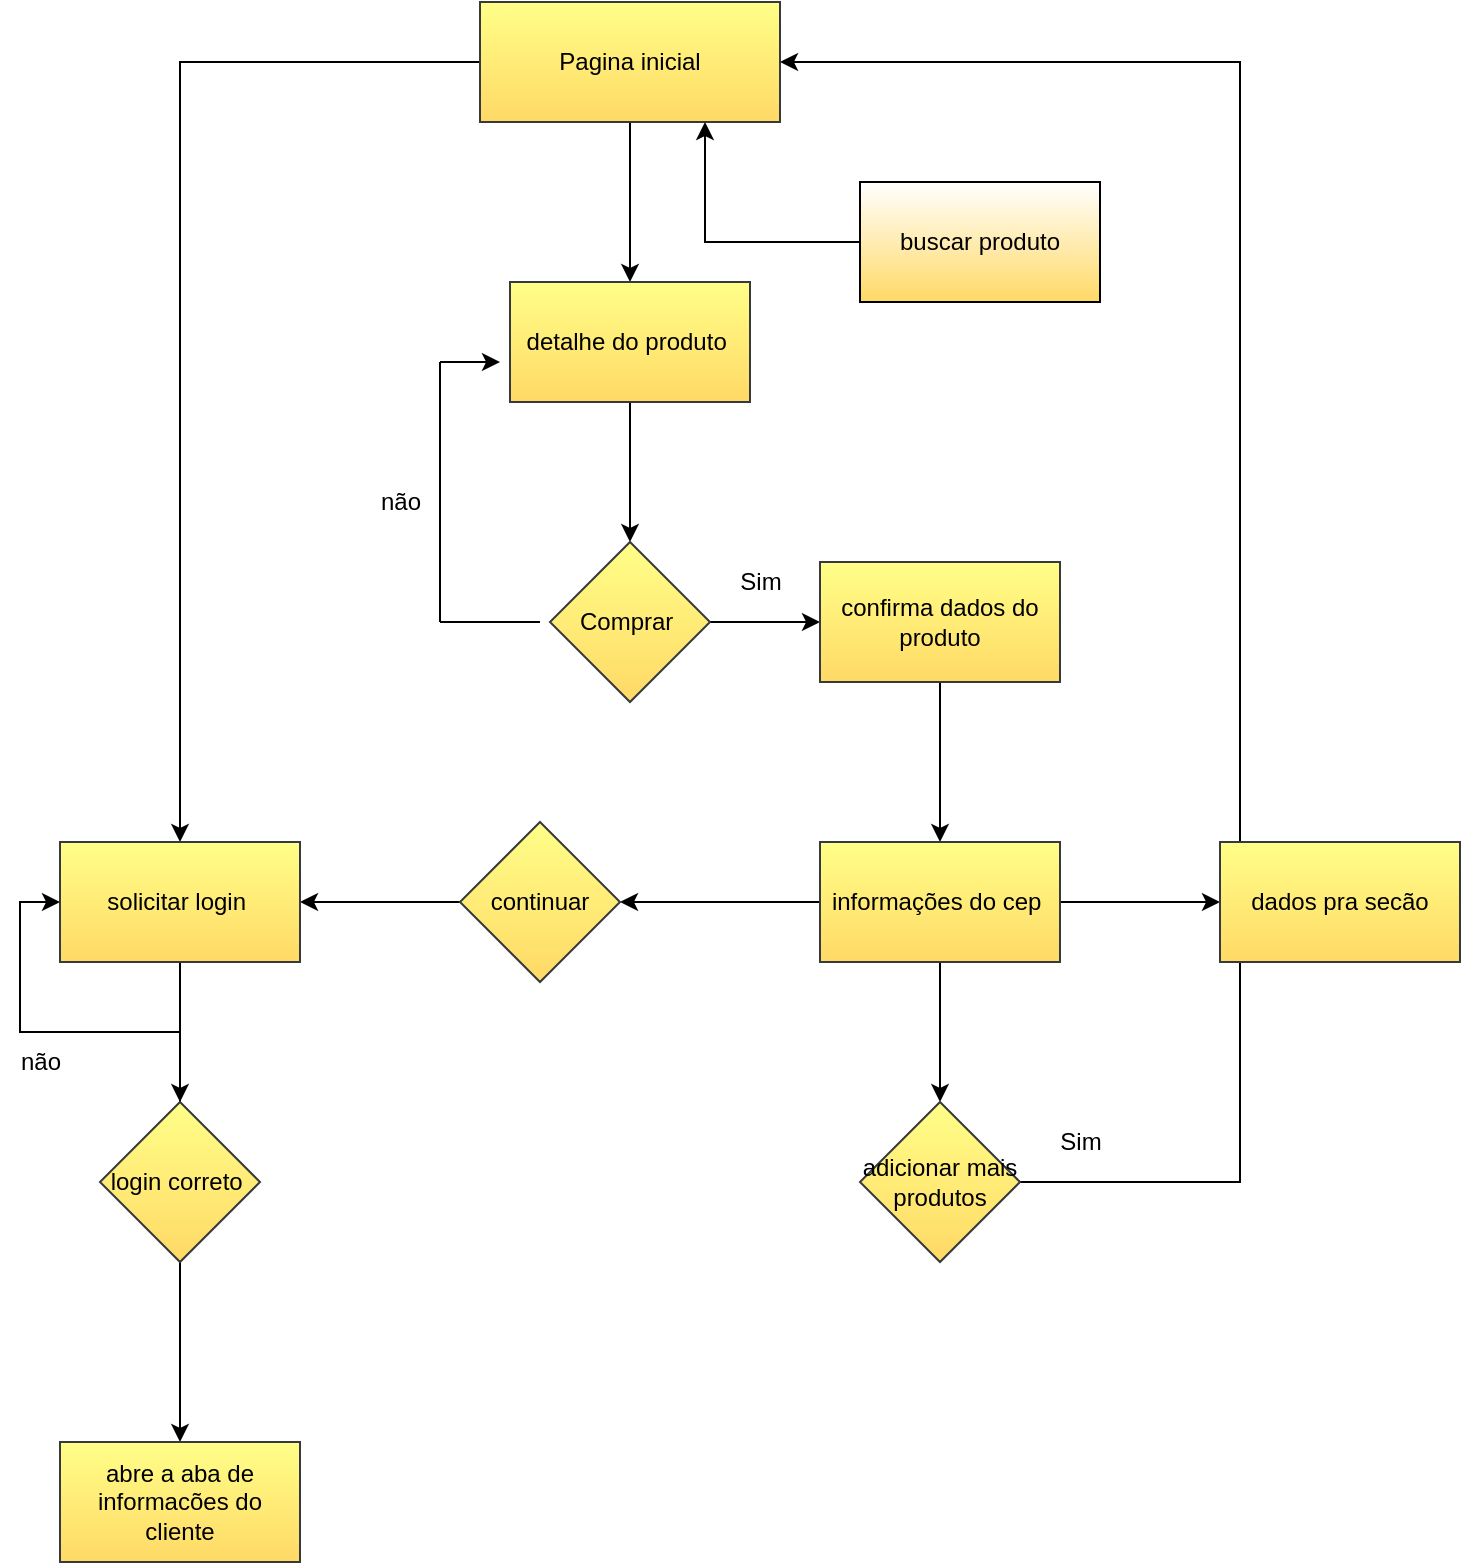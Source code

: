 <mxfile version="20.2.7" type="device" pages="2"><diagram id="Pta52SA2aRmiTWGx6sb1" name="Página-1"><mxGraphModel dx="1422" dy="794" grid="1" gridSize="10" guides="1" tooltips="1" connect="1" arrows="1" fold="1" page="1" pageScale="1" pageWidth="827" pageHeight="1169" math="0" shadow="0"><root><mxCell id="0"/><mxCell id="1" parent="0"/><mxCell id="ZWSDsYETIsNqggrerEUi-5" value="" style="edgeStyle=orthogonalEdgeStyle;rounded=0;orthogonalLoop=1;jettySize=auto;html=1;" edge="1" parent="1" source="ZWSDsYETIsNqggrerEUi-1" target="ZWSDsYETIsNqggrerEUi-4"><mxGeometry relative="1" as="geometry"/></mxCell><mxCell id="ZWSDsYETIsNqggrerEUi-33" style="edgeStyle=orthogonalEdgeStyle;rounded=0;orthogonalLoop=1;jettySize=auto;html=1;entryX=0.5;entryY=0;entryDx=0;entryDy=0;" edge="1" parent="1" source="ZWSDsYETIsNqggrerEUi-1" target="ZWSDsYETIsNqggrerEUi-25"><mxGeometry relative="1" as="geometry"/></mxCell><mxCell id="ZWSDsYETIsNqggrerEUi-1" value="Pagina inicial" style="rounded=0;whiteSpace=wrap;html=1;fillColor=#ffff88;strokeColor=#36393d;gradientColor=#FFD966;" vertex="1" parent="1"><mxGeometry x="330" y="200" width="150" height="60" as="geometry"/></mxCell><mxCell id="ZWSDsYETIsNqggrerEUi-7" value="" style="edgeStyle=orthogonalEdgeStyle;rounded=0;orthogonalLoop=1;jettySize=auto;html=1;" edge="1" parent="1" source="ZWSDsYETIsNqggrerEUi-4" target="ZWSDsYETIsNqggrerEUi-6"><mxGeometry relative="1" as="geometry"/></mxCell><mxCell id="ZWSDsYETIsNqggrerEUi-4" value="detalhe do produto&amp;nbsp;" style="whiteSpace=wrap;html=1;fillColor=#ffff88;strokeColor=#36393d;rounded=0;gradientColor=#FFD966;" vertex="1" parent="1"><mxGeometry x="345" y="340" width="120" height="60" as="geometry"/></mxCell><mxCell id="ZWSDsYETIsNqggrerEUi-9" value="" style="edgeStyle=orthogonalEdgeStyle;rounded=0;orthogonalLoop=1;jettySize=auto;html=1;" edge="1" parent="1" source="ZWSDsYETIsNqggrerEUi-6" target="ZWSDsYETIsNqggrerEUi-8"><mxGeometry relative="1" as="geometry"/></mxCell><mxCell id="ZWSDsYETIsNqggrerEUi-6" value="Comprar&amp;nbsp;" style="rhombus;whiteSpace=wrap;html=1;fillColor=#ffff88;strokeColor=#36393d;rounded=0;gradientColor=#FFD966;" vertex="1" parent="1"><mxGeometry x="365" y="470" width="80" height="80" as="geometry"/></mxCell><mxCell id="ZWSDsYETIsNqggrerEUi-22" value="" style="edgeStyle=orthogonalEdgeStyle;rounded=0;orthogonalLoop=1;jettySize=auto;html=1;" edge="1" parent="1" source="ZWSDsYETIsNqggrerEUi-8" target="ZWSDsYETIsNqggrerEUi-21"><mxGeometry relative="1" as="geometry"/></mxCell><mxCell id="ZWSDsYETIsNqggrerEUi-8" value="confirma dados do produto" style="whiteSpace=wrap;html=1;fillColor=#ffff88;strokeColor=#36393d;rounded=0;gradientColor=#FFD966;" vertex="1" parent="1"><mxGeometry x="500" y="480" width="120" height="60" as="geometry"/></mxCell><mxCell id="ZWSDsYETIsNqggrerEUi-15" value="Sim" style="text;html=1;align=center;verticalAlign=middle;resizable=0;points=[];autosize=1;strokeColor=none;fillColor=none;" vertex="1" parent="1"><mxGeometry x="450" y="475" width="40" height="30" as="geometry"/></mxCell><mxCell id="ZWSDsYETIsNqggrerEUi-17" value="" style="endArrow=classic;html=1;rounded=0;" edge="1" parent="1"><mxGeometry width="50" height="50" relative="1" as="geometry"><mxPoint x="310" y="380" as="sourcePoint"/><mxPoint x="340" y="380" as="targetPoint"/></mxGeometry></mxCell><mxCell id="ZWSDsYETIsNqggrerEUi-18" value="" style="endArrow=none;html=1;rounded=0;" edge="1" parent="1"><mxGeometry width="50" height="50" relative="1" as="geometry"><mxPoint x="310" y="510" as="sourcePoint"/><mxPoint x="310" y="380" as="targetPoint"/></mxGeometry></mxCell><mxCell id="ZWSDsYETIsNqggrerEUi-19" value="" style="endArrow=none;html=1;rounded=0;" edge="1" parent="1"><mxGeometry width="50" height="50" relative="1" as="geometry"><mxPoint x="310" y="510" as="sourcePoint"/><mxPoint x="360" y="510" as="targetPoint"/></mxGeometry></mxCell><mxCell id="ZWSDsYETIsNqggrerEUi-20" value="não" style="text;html=1;align=center;verticalAlign=middle;resizable=0;points=[];autosize=1;strokeColor=none;fillColor=none;" vertex="1" parent="1"><mxGeometry x="270" y="435" width="40" height="30" as="geometry"/></mxCell><mxCell id="ZWSDsYETIsNqggrerEUi-28" value="" style="edgeStyle=orthogonalEdgeStyle;rounded=0;orthogonalLoop=1;jettySize=auto;html=1;" edge="1" parent="1" source="ZWSDsYETIsNqggrerEUi-21" target="ZWSDsYETIsNqggrerEUi-27"><mxGeometry relative="1" as="geometry"/></mxCell><mxCell id="ZWSDsYETIsNqggrerEUi-30" value="" style="edgeStyle=orthogonalEdgeStyle;rounded=0;orthogonalLoop=1;jettySize=auto;html=1;" edge="1" parent="1" source="ZWSDsYETIsNqggrerEUi-21" target="ZWSDsYETIsNqggrerEUi-29"><mxGeometry relative="1" as="geometry"/></mxCell><mxCell id="ZWSDsYETIsNqggrerEUi-47" value="" style="edgeStyle=orthogonalEdgeStyle;rounded=0;orthogonalLoop=1;jettySize=auto;html=1;" edge="1" parent="1" source="ZWSDsYETIsNqggrerEUi-21" target="ZWSDsYETIsNqggrerEUi-46"><mxGeometry relative="1" as="geometry"/></mxCell><mxCell id="ZWSDsYETIsNqggrerEUi-21" value="informações do cep&amp;nbsp;" style="whiteSpace=wrap;html=1;fillColor=#ffff88;strokeColor=#36393d;rounded=0;gradientColor=#FFD966;" vertex="1" parent="1"><mxGeometry x="500" y="620" width="120" height="60" as="geometry"/></mxCell><mxCell id="ZWSDsYETIsNqggrerEUi-26" value="" style="edgeStyle=orthogonalEdgeStyle;rounded=0;orthogonalLoop=1;jettySize=auto;html=1;exitX=0;exitY=0.5;exitDx=0;exitDy=0;" edge="1" parent="1" source="ZWSDsYETIsNqggrerEUi-27"><mxGeometry relative="1" as="geometry"><mxPoint x="300" y="650" as="sourcePoint"/><mxPoint x="240" y="650" as="targetPoint"/></mxGeometry></mxCell><mxCell id="ZWSDsYETIsNqggrerEUi-41" value="" style="edgeStyle=orthogonalEdgeStyle;rounded=0;orthogonalLoop=1;jettySize=auto;html=1;" edge="1" parent="1" source="ZWSDsYETIsNqggrerEUi-25" target="ZWSDsYETIsNqggrerEUi-40"><mxGeometry relative="1" as="geometry"/></mxCell><mxCell id="ZWSDsYETIsNqggrerEUi-25" value="solicitar login&amp;nbsp;" style="whiteSpace=wrap;html=1;fillColor=#ffff88;strokeColor=#36393d;rounded=0;gradientColor=#FFD966;" vertex="1" parent="1"><mxGeometry x="120" y="620" width="120" height="60" as="geometry"/></mxCell><mxCell id="ZWSDsYETIsNqggrerEUi-27" value="continuar" style="rhombus;whiteSpace=wrap;html=1;fillColor=#ffff88;strokeColor=#36393d;rounded=0;gradientColor=#FFD966;" vertex="1" parent="1"><mxGeometry x="320" y="610" width="80" height="80" as="geometry"/></mxCell><mxCell id="ZWSDsYETIsNqggrerEUi-31" style="edgeStyle=orthogonalEdgeStyle;rounded=0;orthogonalLoop=1;jettySize=auto;html=1;entryX=1;entryY=0.5;entryDx=0;entryDy=0;" edge="1" parent="1" source="ZWSDsYETIsNqggrerEUi-29" target="ZWSDsYETIsNqggrerEUi-1"><mxGeometry relative="1" as="geometry"><Array as="points"><mxPoint x="710" y="790"/><mxPoint x="710" y="230"/></Array></mxGeometry></mxCell><mxCell id="ZWSDsYETIsNqggrerEUi-29" value="adicionar mais produtos" style="rhombus;whiteSpace=wrap;html=1;fillColor=#ffff88;strokeColor=#36393d;rounded=0;gradientColor=#FFD966;" vertex="1" parent="1"><mxGeometry x="520" y="750" width="80" height="80" as="geometry"/></mxCell><mxCell id="ZWSDsYETIsNqggrerEUi-32" value="Sim" style="text;html=1;align=center;verticalAlign=middle;resizable=0;points=[];autosize=1;strokeColor=none;fillColor=none;" vertex="1" parent="1"><mxGeometry x="610" y="755" width="40" height="30" as="geometry"/></mxCell><mxCell id="ZWSDsYETIsNqggrerEUi-42" style="edgeStyle=orthogonalEdgeStyle;rounded=0;orthogonalLoop=1;jettySize=auto;html=1;entryX=0;entryY=0.5;entryDx=0;entryDy=0;" edge="1" parent="1" source="ZWSDsYETIsNqggrerEUi-40" target="ZWSDsYETIsNqggrerEUi-25"><mxGeometry relative="1" as="geometry"/></mxCell><mxCell id="ZWSDsYETIsNqggrerEUi-49" value="" style="edgeStyle=orthogonalEdgeStyle;rounded=0;orthogonalLoop=1;jettySize=auto;html=1;" edge="1" parent="1" source="ZWSDsYETIsNqggrerEUi-40" target="ZWSDsYETIsNqggrerEUi-48"><mxGeometry relative="1" as="geometry"/></mxCell><mxCell id="ZWSDsYETIsNqggrerEUi-40" value="login correto&amp;nbsp;" style="rhombus;whiteSpace=wrap;html=1;fillColor=#ffff88;strokeColor=#36393d;rounded=0;gradientColor=#FFD966;" vertex="1" parent="1"><mxGeometry x="140" y="750" width="80" height="80" as="geometry"/></mxCell><mxCell id="ZWSDsYETIsNqggrerEUi-43" value="não" style="text;html=1;align=center;verticalAlign=middle;resizable=0;points=[];autosize=1;strokeColor=none;fillColor=none;" vertex="1" parent="1"><mxGeometry x="90" y="715" width="40" height="30" as="geometry"/></mxCell><mxCell id="ZWSDsYETIsNqggrerEUi-45" style="edgeStyle=orthogonalEdgeStyle;rounded=0;orthogonalLoop=1;jettySize=auto;html=1;entryX=0.75;entryY=1;entryDx=0;entryDy=0;" edge="1" parent="1" source="ZWSDsYETIsNqggrerEUi-44" target="ZWSDsYETIsNqggrerEUi-1"><mxGeometry relative="1" as="geometry"/></mxCell><mxCell id="ZWSDsYETIsNqggrerEUi-44" value="buscar produto" style="rounded=0;whiteSpace=wrap;html=1;gradientColor=#FFD966;" vertex="1" parent="1"><mxGeometry x="520" y="290" width="120" height="60" as="geometry"/></mxCell><mxCell id="ZWSDsYETIsNqggrerEUi-46" value="dados pra secão" style="whiteSpace=wrap;html=1;fillColor=#ffff88;strokeColor=#36393d;rounded=0;gradientColor=#FFD966;" vertex="1" parent="1"><mxGeometry x="700" y="620" width="120" height="60" as="geometry"/></mxCell><mxCell id="ZWSDsYETIsNqggrerEUi-48" value="abre a aba de informacões do cliente" style="whiteSpace=wrap;html=1;fillColor=#ffff88;strokeColor=#36393d;rounded=0;gradientColor=#FFD966;" vertex="1" parent="1"><mxGeometry x="120" y="920" width="120" height="60" as="geometry"/></mxCell></root></mxGraphModel></diagram><diagram id="XEnl3HgBFUJ8JhiTOswT" name="Página-2"><mxGraphModel dx="1422" dy="1963" grid="1" gridSize="10" guides="1" tooltips="1" connect="1" arrows="1" fold="1" page="1" pageScale="1" pageWidth="827" pageHeight="1169" math="0" shadow="0"><root><mxCell id="0"/><mxCell id="1" parent="0"/><mxCell id="FZ1X6yRHk36YBxqvl1-t-1" value="HOME" style="rounded=0;whiteSpace=wrap;html=1;fillColor=#fad9d5;strokeColor=#ae4132;" vertex="1" parent="1"><mxGeometry x="640" y="-80" width="120" height="60" as="geometry"/></mxCell><mxCell id="SFxb1Ob-0lfh-j8r9Wwu-2" value="" style="edgeStyle=orthogonalEdgeStyle;rounded=0;orthogonalLoop=1;jettySize=auto;html=1;" edge="1" parent="1" source="FZ1X6yRHk36YBxqvl1-t-2" target="SFxb1Ob-0lfh-j8r9Wwu-1"><mxGeometry relative="1" as="geometry"/></mxCell><mxCell id="FZ1X6yRHk36YBxqvl1-t-2" value="INCRIÇÕES" style="whiteSpace=wrap;html=1;fillColor=#fad9d5;strokeColor=#ae4132;rounded=0;" vertex="1" parent="1"><mxGeometry x="370" y="180" width="120" height="60" as="geometry"/></mxCell><mxCell id="SFxb1Ob-0lfh-j8r9Wwu-4" value="" style="edgeStyle=orthogonalEdgeStyle;rounded=0;orthogonalLoop=1;jettySize=auto;html=1;" edge="1" parent="1" source="FZ1X6yRHk36YBxqvl1-t-6" target="SFxb1Ob-0lfh-j8r9Wwu-3"><mxGeometry relative="1" as="geometry"/></mxCell><mxCell id="FZ1X6yRHk36YBxqvl1-t-6" value="ENDEREÇO" style="rounded=0;whiteSpace=wrap;html=1;fillColor=#fad9d5;strokeColor=#ae4132;" vertex="1" parent="1"><mxGeometry x="190" y="180" width="120" height="60" as="geometry"/></mxCell><mxCell id="FZ1X6yRHk36YBxqvl1-t-7" value="MODALIDADES" style="rounded=0;whiteSpace=wrap;html=1;fillColor=#fad9d5;strokeColor=#ae4132;" vertex="1" parent="1"><mxGeometry x="20" y="180" width="120" height="60" as="geometry"/></mxCell><mxCell id="dDdPE1MrG2ABFYMOYAGb-21" value="" style="edgeStyle=orthogonalEdgeStyle;rounded=0;orthogonalLoop=1;jettySize=auto;html=1;" edge="1" parent="1" source="FZ1X6yRHk36YBxqvl1-t-8" target="dDdPE1MrG2ABFYMOYAGb-20"><mxGeometry relative="1" as="geometry"/></mxCell><mxCell id="FZ1X6yRHk36YBxqvl1-t-8" value="FUNCIONÁRIOS" style="rounded=0;whiteSpace=wrap;html=1;fillColor=#fad9d5;strokeColor=#ae4132;" vertex="1" parent="1"><mxGeometry x="720" y="180" width="120" height="60" as="geometry"/></mxCell><mxCell id="SFxb1Ob-0lfh-j8r9Wwu-10" value="" style="edgeStyle=orthogonalEdgeStyle;rounded=0;orthogonalLoop=1;jettySize=auto;html=1;" edge="1" parent="1" source="FZ1X6yRHk36YBxqvl1-t-9" target="SFxb1Ob-0lfh-j8r9Wwu-9"><mxGeometry relative="1" as="geometry"/></mxCell><mxCell id="FZ1X6yRHk36YBxqvl1-t-9" value="INFORMAÇÕES" style="rounded=0;whiteSpace=wrap;html=1;fillColor=#fad9d5;strokeColor=#ae4132;" vertex="1" parent="1"><mxGeometry x="910" y="180" width="120" height="60" as="geometry"/></mxCell><mxCell id="dDdPE1MrG2ABFYMOYAGb-33" value="" style="edgeStyle=orthogonalEdgeStyle;rounded=0;orthogonalLoop=1;jettySize=auto;html=1;" edge="1" parent="1" source="FZ1X6yRHk36YBxqvl1-t-10" target="dDdPE1MrG2ABFYMOYAGb-32"><mxGeometry relative="1" as="geometry"/></mxCell><mxCell id="FZ1X6yRHk36YBxqvl1-t-10" value="DICAS DE ESTUDO" style="rounded=0;whiteSpace=wrap;html=1;fillColor=#fad9d5;strokeColor=#ae4132;" vertex="1" parent="1"><mxGeometry x="550" y="180" width="120" height="60" as="geometry"/></mxCell><mxCell id="FZ1X6yRHk36YBxqvl1-t-11" value="" style="endArrow=none;html=1;rounded=0;" edge="1" parent="1"><mxGeometry width="50" height="50" relative="1" as="geometry"><mxPoint x="80" y="120" as="sourcePoint"/><mxPoint x="1350" y="120" as="targetPoint"/></mxGeometry></mxCell><mxCell id="FZ1X6yRHk36YBxqvl1-t-12" value="" style="endArrow=classic;html=1;rounded=0;entryX=0.5;entryY=0;entryDx=0;entryDy=0;" edge="1" parent="1" target="FZ1X6yRHk36YBxqvl1-t-10"><mxGeometry width="50" height="50" relative="1" as="geometry"><mxPoint x="610" y="120" as="sourcePoint"/><mxPoint x="450" y="180" as="targetPoint"/></mxGeometry></mxCell><mxCell id="FZ1X6yRHk36YBxqvl1-t-13" value="" style="endArrow=classic;html=1;rounded=0;entryX=0.5;entryY=0;entryDx=0;entryDy=0;entryPerimeter=0;" edge="1" parent="1" target="FZ1X6yRHk36YBxqvl1-t-7"><mxGeometry width="50" height="50" relative="1" as="geometry"><mxPoint x="80" y="120" as="sourcePoint"/><mxPoint x="80" y="170" as="targetPoint"/></mxGeometry></mxCell><mxCell id="FZ1X6yRHk36YBxqvl1-t-14" value="" style="endArrow=classic;html=1;rounded=0;entryX=0.5;entryY=0;entryDx=0;entryDy=0;" edge="1" parent="1" target="FZ1X6yRHk36YBxqvl1-t-6"><mxGeometry width="50" height="50" relative="1" as="geometry"><mxPoint x="250" y="120" as="sourcePoint"/><mxPoint x="225" y="170" as="targetPoint"/><Array as="points"/></mxGeometry></mxCell><mxCell id="FZ1X6yRHk36YBxqvl1-t-16" value="" style="endArrow=classic;html=1;rounded=0;entryX=0.5;entryY=0;entryDx=0;entryDy=0;" edge="1" parent="1" target="FZ1X6yRHk36YBxqvl1-t-2"><mxGeometry width="50" height="50" relative="1" as="geometry"><mxPoint x="430" y="120" as="sourcePoint"/><mxPoint x="390" y="120" as="targetPoint"/></mxGeometry></mxCell><mxCell id="FZ1X6yRHk36YBxqvl1-t-17" value="" style="endArrow=none;html=1;rounded=0;" edge="1" parent="1" source="FZ1X6yRHk36YBxqvl1-t-1"><mxGeometry width="50" height="50" relative="1" as="geometry"><mxPoint x="430" y="110" as="sourcePoint"/><mxPoint x="700" y="120" as="targetPoint"/></mxGeometry></mxCell><mxCell id="FZ1X6yRHk36YBxqvl1-t-18" value="" style="endArrow=classic;html=1;rounded=0;entryX=0.583;entryY=0;entryDx=0;entryDy=0;entryPerimeter=0;" edge="1" parent="1" target="FZ1X6yRHk36YBxqvl1-t-9"><mxGeometry width="50" height="50" relative="1" as="geometry"><mxPoint x="980" y="120" as="sourcePoint"/><mxPoint x="780" y="170" as="targetPoint"/></mxGeometry></mxCell><mxCell id="FZ1X6yRHk36YBxqvl1-t-19" value="" style="endArrow=classic;html=1;rounded=0;entryX=0.5;entryY=0;entryDx=0;entryDy=0;" edge="1" parent="1" target="FZ1X6yRHk36YBxqvl1-t-8"><mxGeometry width="50" height="50" relative="1" as="geometry"><mxPoint x="780" y="120" as="sourcePoint"/><mxPoint x="650" y="170" as="targetPoint"/></mxGeometry></mxCell><mxCell id="TH7VUIZuUKNUHIUtEetv-4" value="" style="edgeStyle=orthogonalEdgeStyle;rounded=0;orthogonalLoop=1;jettySize=auto;html=1;" edge="1" parent="1" source="FZ1X6yRHk36YBxqvl1-t-20" target="TH7VUIZuUKNUHIUtEetv-3"><mxGeometry relative="1" as="geometry"/></mxCell><mxCell id="FZ1X6yRHk36YBxqvl1-t-20" value="MATERIAL" style="rounded=0;whiteSpace=wrap;html=1;fillColor=#fad9d5;strokeColor=#ae4132;" vertex="1" parent="1"><mxGeometry x="1090" y="180" width="120" height="60" as="geometry"/></mxCell><mxCell id="FZ1X6yRHk36YBxqvl1-t-21" value="" style="endArrow=classic;html=1;rounded=0;entryX=0.583;entryY=0;entryDx=0;entryDy=0;entryPerimeter=0;" edge="1" parent="1"><mxGeometry width="50" height="50" relative="1" as="geometry"><mxPoint x="1160.04" y="120" as="sourcePoint"/><mxPoint x="1160" y="180" as="targetPoint"/></mxGeometry></mxCell><mxCell id="SFxb1Ob-0lfh-j8r9Wwu-34" style="edgeStyle=orthogonalEdgeStyle;rounded=0;orthogonalLoop=1;jettySize=auto;html=1;entryX=0;entryY=0.75;entryDx=0;entryDy=0;" edge="1" parent="1" source="SFxb1Ob-0lfh-j8r9Wwu-1" target="SFxb1Ob-0lfh-j8r9Wwu-32"><mxGeometry relative="1" as="geometry"/></mxCell><mxCell id="SFxb1Ob-0lfh-j8r9Wwu-1" value="abre uma aba solicitando as informações do aluno/funcionario" style="whiteSpace=wrap;html=1;fillColor=#fad9d5;strokeColor=#ae4132;rounded=0;" vertex="1" parent="1"><mxGeometry x="400" y="280" width="120" height="60" as="geometry"/></mxCell><mxCell id="SFxb1Ob-0lfh-j8r9Wwu-3" value="endereço" style="whiteSpace=wrap;html=1;fillColor=#fad9d5;strokeColor=#ae4132;rounded=0;" vertex="1" parent="1"><mxGeometry x="230" y="320" width="120" height="40" as="geometry"/></mxCell><mxCell id="SFxb1Ob-0lfh-j8r9Wwu-5" value="(link do app uber)" style="rounded=0;whiteSpace=wrap;html=1;fillColor=#fad9d5;strokeColor=#ae4132;" vertex="1" parent="1"><mxGeometry x="370" y="430" width="80" height="50" as="geometry"/></mxCell><mxCell id="SFxb1Ob-0lfh-j8r9Wwu-6" value="(link do app movit)" style="rounded=0;whiteSpace=wrap;html=1;fillColor=#fad9d5;strokeColor=#ae4132;" vertex="1" parent="1"><mxGeometry x="370" y="495" width="80" height="50" as="geometry"/></mxCell><mxCell id="SFxb1Ob-0lfh-j8r9Wwu-7" value="" style="endArrow=classic;html=1;rounded=0;exitX=1;exitY=0.5;exitDx=0;exitDy=0;" edge="1" parent="1" source="SFxb1Ob-0lfh-j8r9Wwu-12"><mxGeometry width="50" height="50" relative="1" as="geometry"><mxPoint x="370" y="440" as="sourcePoint"/><mxPoint x="370" y="460" as="targetPoint"/><Array as="points"/></mxGeometry></mxCell><mxCell id="SFxb1Ob-0lfh-j8r9Wwu-8" value="" style="endArrow=classic;html=1;rounded=0;exitX=1;exitY=0.5;exitDx=0;exitDy=0;" edge="1" parent="1" source="SFxb1Ob-0lfh-j8r9Wwu-13"><mxGeometry width="50" height="50" relative="1" as="geometry"><mxPoint x="370" y="505" as="sourcePoint"/><mxPoint x="370" y="520" as="targetPoint"/></mxGeometry></mxCell><mxCell id="SFxb1Ob-0lfh-j8r9Wwu-14" value="" style="endArrow=none;html=1;rounded=0;entryX=0.5;entryY=1;entryDx=0;entryDy=0;" edge="1" parent="1" source="SFxb1Ob-0lfh-j8r9Wwu-13" target="SFxb1Ob-0lfh-j8r9Wwu-3"><mxGeometry width="50" height="50" relative="1" as="geometry"><mxPoint x="270" y="440" as="sourcePoint"/><mxPoint x="320" y="390" as="targetPoint"/></mxGeometry></mxCell><mxCell id="SFxb1Ob-0lfh-j8r9Wwu-11" value="mapa do local" style="whiteSpace=wrap;html=1;fillColor=#fad9d5;strokeColor=#ae4132;rounded=0;" vertex="1" parent="1"><mxGeometry x="230" y="380" width="120" height="40" as="geometry"/></mxCell><mxCell id="SFxb1Ob-0lfh-j8r9Wwu-12" value="link que conectam com carros por app" style="whiteSpace=wrap;html=1;fillColor=#fad9d5;strokeColor=#ae4132;rounded=0;" vertex="1" parent="1"><mxGeometry x="230" y="440" width="120" height="40" as="geometry"/></mxCell><mxCell id="SFxb1Ob-0lfh-j8r9Wwu-13" value="link que conectam com apps de onibus&amp;nbsp;" style="whiteSpace=wrap;html=1;fillColor=#fad9d5;strokeColor=#ae4132;rounded=0;" vertex="1" parent="1"><mxGeometry x="230" y="500" width="120" height="40" as="geometry"/></mxCell><mxCell id="SFxb1Ob-0lfh-j8r9Wwu-20" value="cinema" style="whiteSpace=wrap;html=1;fillColor=#fad9d5;strokeColor=#ae4132;rounded=0;" vertex="1" parent="1"><mxGeometry x="20" y="520" width="120" height="40" as="geometry"/></mxCell><mxCell id="SFxb1Ob-0lfh-j8r9Wwu-21" value="" style="endArrow=classic;html=1;rounded=0;entryX=0.5;entryY=0;entryDx=0;entryDy=0;" edge="1" parent="1" source="FZ1X6yRHk36YBxqvl1-t-7" target="SFxb1Ob-0lfh-j8r9Wwu-15"><mxGeometry width="50" height="50" relative="1" as="geometry"><mxPoint x="55" y="240" as="sourcePoint"/><mxPoint x="105" y="190" as="targetPoint"/></mxGeometry></mxCell><mxCell id="SFxb1Ob-0lfh-j8r9Wwu-22" value="" style="endArrow=none;html=1;rounded=0;entryX=0.5;entryY=0;entryDx=0;entryDy=0;" edge="1" parent="1" source="SFxb1Ob-0lfh-j8r9Wwu-20" target="SFxb1Ob-0lfh-j8r9Wwu-15"><mxGeometry width="50" height="50" relative="1" as="geometry"><mxPoint x="40" y="330" as="sourcePoint"/><mxPoint x="90" y="280" as="targetPoint"/></mxGeometry></mxCell><mxCell id="SFxb1Ob-0lfh-j8r9Wwu-30" style="edgeStyle=orthogonalEdgeStyle;rounded=0;orthogonalLoop=1;jettySize=auto;html=1;" edge="1" parent="1" source="SFxb1Ob-0lfh-j8r9Wwu-15"><mxGeometry relative="1" as="geometry"><mxPoint x="180" y="630" as="targetPoint"/></mxGeometry></mxCell><mxCell id="SFxb1Ob-0lfh-j8r9Wwu-15" value="desenho" style="whiteSpace=wrap;html=1;fillColor=#fad9d5;strokeColor=#ae4132;rounded=0;" vertex="1" parent="1"><mxGeometry x="20" y="270" width="120" height="40" as="geometry"/></mxCell><mxCell id="SFxb1Ob-0lfh-j8r9Wwu-16" value="artesanato" style="whiteSpace=wrap;html=1;fillColor=#fad9d5;strokeColor=#ae4132;rounded=0;" vertex="1" parent="1"><mxGeometry x="20" y="320" width="120" height="40" as="geometry"/></mxCell><mxCell id="SFxb1Ob-0lfh-j8r9Wwu-17" value="grafite" style="whiteSpace=wrap;html=1;fillColor=#fad9d5;strokeColor=#ae4132;rounded=0;" vertex="1" parent="1"><mxGeometry x="20" y="370" width="120" height="40" as="geometry"/></mxCell><mxCell id="SFxb1Ob-0lfh-j8r9Wwu-18" value="aquarela" style="whiteSpace=wrap;html=1;fillColor=#fad9d5;strokeColor=#ae4132;rounded=0;" vertex="1" parent="1"><mxGeometry x="20" y="420" width="120" height="40" as="geometry"/></mxCell><mxCell id="SFxb1Ob-0lfh-j8r9Wwu-19" value="fotografia" style="whiteSpace=wrap;html=1;fillColor=#fad9d5;strokeColor=#ae4132;rounded=0;" vertex="1" parent="1"><mxGeometry x="20" y="470" width="120" height="40" as="geometry"/></mxCell><mxCell id="SFxb1Ob-0lfh-j8r9Wwu-23" value="informações sobre, preços e horários da modalidade" style="whiteSpace=wrap;html=1;fillColor=#fad9d5;strokeColor=#ae4132;rounded=0;" vertex="1" parent="1"><mxGeometry x="20" y="600" width="120" height="50" as="geometry"/></mxCell><mxCell id="SFxb1Ob-0lfh-j8r9Wwu-25" value="" style="endArrow=none;html=1;rounded=0;exitX=1;exitY=0.5;exitDx=0;exitDy=0;exitPerimeter=0;" edge="1" parent="1" source="SFxb1Ob-0lfh-j8r9Wwu-16"><mxGeometry width="50" height="50" relative="1" as="geometry"><mxPoint x="120" y="360" as="sourcePoint"/><mxPoint x="180" y="340" as="targetPoint"/></mxGeometry></mxCell><mxCell id="SFxb1Ob-0lfh-j8r9Wwu-26" value="" style="endArrow=none;html=1;rounded=0;exitX=1;exitY=0.5;exitDx=0;exitDy=0;exitPerimeter=0;" edge="1" parent="1"><mxGeometry width="50" height="50" relative="1" as="geometry"><mxPoint x="140" y="389.5" as="sourcePoint"/><mxPoint x="180" y="389.5" as="targetPoint"/></mxGeometry></mxCell><mxCell id="SFxb1Ob-0lfh-j8r9Wwu-27" value="" style="endArrow=none;html=1;rounded=0;exitX=1;exitY=0.5;exitDx=0;exitDy=0;exitPerimeter=0;" edge="1" parent="1"><mxGeometry width="50" height="50" relative="1" as="geometry"><mxPoint x="140" y="439.5" as="sourcePoint"/><mxPoint x="180" y="439.5" as="targetPoint"/></mxGeometry></mxCell><mxCell id="SFxb1Ob-0lfh-j8r9Wwu-28" value="" style="endArrow=none;html=1;rounded=0;exitX=1;exitY=0.5;exitDx=0;exitDy=0;exitPerimeter=0;" edge="1" parent="1"><mxGeometry width="50" height="50" relative="1" as="geometry"><mxPoint x="140" y="489.5" as="sourcePoint"/><mxPoint x="180" y="489.5" as="targetPoint"/></mxGeometry></mxCell><mxCell id="SFxb1Ob-0lfh-j8r9Wwu-29" value="" style="endArrow=none;html=1;rounded=0;exitX=1;exitY=0.5;exitDx=0;exitDy=0;exitPerimeter=0;" edge="1" parent="1"><mxGeometry width="50" height="50" relative="1" as="geometry"><mxPoint x="140" y="540" as="sourcePoint"/><mxPoint x="180" y="540" as="targetPoint"/></mxGeometry></mxCell><mxCell id="SFxb1Ob-0lfh-j8r9Wwu-31" value="" style="endArrow=none;html=1;rounded=0;" edge="1" parent="1" source="SFxb1Ob-0lfh-j8r9Wwu-23"><mxGeometry width="50" height="50" relative="1" as="geometry"><mxPoint x="130" y="650" as="sourcePoint"/><mxPoint x="180" y="625" as="targetPoint"/></mxGeometry></mxCell><mxCell id="SFxb1Ob-0lfh-j8r9Wwu-32" value="aba para escolher a modalidade e forma de pagamento&amp;nbsp;" style="whiteSpace=wrap;html=1;fillColor=#fad9d5;strokeColor=#ae4132;rounded=0;" vertex="1" parent="1"><mxGeometry x="400" y="365" width="120" height="50" as="geometry"/></mxCell><mxCell id="SFxb1Ob-0lfh-j8r9Wwu-36" value="detalhes de formação&amp;nbsp;" style="whiteSpace=wrap;html=1;fillColor=#fad9d5;strokeColor=#ae4132;rounded=0;" vertex="1" parent="1"><mxGeometry x="910" y="450" width="120" height="40" as="geometry"/></mxCell><mxCell id="SFxb1Ob-0lfh-j8r9Wwu-37" value="" style="endArrow=none;html=1;rounded=0;" edge="1" parent="1" source="SFxb1Ob-0lfh-j8r9Wwu-36"><mxGeometry width="50" height="50" relative="1" as="geometry"><mxPoint x="920" y="360" as="sourcePoint"/><mxPoint x="970" y="310" as="targetPoint"/><Array as="points"/></mxGeometry></mxCell><mxCell id="SFxb1Ob-0lfh-j8r9Wwu-9" value="informações sobre os professores/ diretores" style="whiteSpace=wrap;html=1;fillColor=#fad9d5;strokeColor=#ae4132;rounded=0;" vertex="1" parent="1"><mxGeometry x="910" y="310" width="120" height="60" as="geometry"/></mxCell><mxCell id="SFxb1Ob-0lfh-j8r9Wwu-35" value="especificações" style="whiteSpace=wrap;html=1;fillColor=#fad9d5;strokeColor=#ae4132;rounded=0;" vertex="1" parent="1"><mxGeometry x="910" y="390" width="120" height="40" as="geometry"/></mxCell><mxCell id="Tnpy5UWoR_lbvbtRu2JL-5" value="" style="edgeStyle=orthogonalEdgeStyle;rounded=0;orthogonalLoop=1;jettySize=auto;html=1;" edge="1" parent="1" source="SFxb1Ob-0lfh-j8r9Wwu-38" target="Tnpy5UWoR_lbvbtRu2JL-4"><mxGeometry relative="1" as="geometry"/></mxCell><mxCell id="SFxb1Ob-0lfh-j8r9Wwu-38" value="ALUNO" style="rounded=0;whiteSpace=wrap;html=1;fillColor=#fad9d5;strokeColor=#ae4132;" vertex="1" parent="1"><mxGeometry x="1260" y="180" width="120" height="60" as="geometry"/></mxCell><mxCell id="SFxb1Ob-0lfh-j8r9Wwu-39" value="" style="endArrow=classic;html=1;rounded=0;entryX=0.583;entryY=0;entryDx=0;entryDy=0;entryPerimeter=0;" edge="1" parent="1"><mxGeometry width="50" height="50" relative="1" as="geometry"><mxPoint x="1350.04" y="120" as="sourcePoint"/><mxPoint x="1350" y="180" as="targetPoint"/></mxGeometry></mxCell><mxCell id="ilDl-XXthkvBv4eVmEvw-2" value="" style="edgeStyle=orthogonalEdgeStyle;rounded=0;orthogonalLoop=1;jettySize=auto;html=1;" edge="1" parent="1" source="TH7VUIZuUKNUHIUtEetv-3" target="ilDl-XXthkvBv4eVmEvw-1"><mxGeometry relative="1" as="geometry"/></mxCell><mxCell id="TH7VUIZuUKNUHIUtEetv-3" value="venda de material didático e artístico" style="whiteSpace=wrap;html=1;fillColor=#fad9d5;strokeColor=#ae4132;rounded=0;" vertex="1" parent="1"><mxGeometry x="1090" y="270" width="120" height="60" as="geometry"/></mxCell><mxCell id="ilDl-XXthkvBv4eVmEvw-4" value="" style="edgeStyle=orthogonalEdgeStyle;rounded=0;orthogonalLoop=1;jettySize=auto;html=1;" edge="1" parent="1" source="ilDl-XXthkvBv4eVmEvw-1" target="ilDl-XXthkvBv4eVmEvw-3"><mxGeometry relative="1" as="geometry"/></mxCell><mxCell id="ilDl-XXthkvBv4eVmEvw-1" value="detalhes do produto" style="whiteSpace=wrap;html=1;fillColor=#fad9d5;strokeColor=#ae4132;rounded=0;" vertex="1" parent="1"><mxGeometry x="1090" y="355" width="120" height="60" as="geometry"/></mxCell><mxCell id="kJ_y7qr5vRsGL28kyoTY-1" style="edgeStyle=orthogonalEdgeStyle;rounded=0;orthogonalLoop=1;jettySize=auto;html=1;entryX=0;entryY=0.5;entryDx=0;entryDy=0;" edge="1" parent="1" source="ilDl-XXthkvBv4eVmEvw-3" target="ilDl-XXthkvBv4eVmEvw-1"><mxGeometry relative="1" as="geometry"><mxPoint x="1090" y="450" as="targetPoint"/><Array as="points"><mxPoint x="1090" y="480"/><mxPoint x="1090" y="435"/><mxPoint x="1070" y="435"/><mxPoint x="1070" y="385"/></Array></mxGeometry></mxCell><mxCell id="Tnpy5UWoR_lbvbtRu2JL-2" value="" style="edgeStyle=orthogonalEdgeStyle;rounded=0;orthogonalLoop=1;jettySize=auto;html=1;" edge="1" parent="1" source="ilDl-XXthkvBv4eVmEvw-3" target="Tnpy5UWoR_lbvbtRu2JL-1"><mxGeometry relative="1" as="geometry"/></mxCell><mxCell id="ilDl-XXthkvBv4eVmEvw-3" value="comprar" style="rhombus;whiteSpace=wrap;html=1;fillColor=#fad9d5;strokeColor=#ae4132;rounded=0;" vertex="1" parent="1"><mxGeometry x="1110" y="440" width="80" height="80" as="geometry"/></mxCell><mxCell id="kJ_y7qr5vRsGL28kyoTY-2" value="não" style="text;html=1;align=center;verticalAlign=middle;resizable=0;points=[];autosize=1;strokeColor=none;fillColor=none;" vertex="1" parent="1"><mxGeometry x="1050" y="455" width="40" height="30" as="geometry"/></mxCell><mxCell id="Tnpy5UWoR_lbvbtRu2JL-1" value="pagamento e nota para retirada do produto no local" style="whiteSpace=wrap;html=1;fillColor=#fad9d5;strokeColor=#ae4132;rounded=0;" vertex="1" parent="1"><mxGeometry x="1090" y="560" width="120" height="60" as="geometry"/></mxCell><mxCell id="Tnpy5UWoR_lbvbtRu2JL-3" value="sim" style="text;html=1;align=center;verticalAlign=middle;resizable=0;points=[];autosize=1;strokeColor=none;fillColor=none;" vertex="1" parent="1"><mxGeometry x="1150" y="520" width="40" height="30" as="geometry"/></mxCell><mxCell id="koGKPBdPt7jkVx01PWwm-2" value="" style="edgeStyle=orthogonalEdgeStyle;rounded=0;orthogonalLoop=1;jettySize=auto;html=1;" edge="1" parent="1" source="Tnpy5UWoR_lbvbtRu2JL-4" target="koGKPBdPt7jkVx01PWwm-1"><mxGeometry relative="1" as="geometry"/></mxCell><mxCell id="Tnpy5UWoR_lbvbtRu2JL-4" value="solicitar login" style="whiteSpace=wrap;html=1;fillColor=#fad9d5;strokeColor=#ae4132;rounded=0;" vertex="1" parent="1"><mxGeometry x="1270" y="270" width="120" height="60" as="geometry"/></mxCell><mxCell id="koGKPBdPt7jkVx01PWwm-3" style="edgeStyle=orthogonalEdgeStyle;rounded=0;orthogonalLoop=1;jettySize=auto;html=1;entryX=0;entryY=0.5;entryDx=0;entryDy=0;" edge="1" parent="1" source="koGKPBdPt7jkVx01PWwm-1" target="Tnpy5UWoR_lbvbtRu2JL-4"><mxGeometry relative="1" as="geometry"><Array as="points"><mxPoint x="1250" y="440"/><mxPoint x="1250" y="300"/></Array></mxGeometry></mxCell><mxCell id="dDdPE1MrG2ABFYMOYAGb-2" value="" style="edgeStyle=orthogonalEdgeStyle;rounded=0;orthogonalLoop=1;jettySize=auto;html=1;" edge="1" parent="1" source="koGKPBdPt7jkVx01PWwm-1" target="dDdPE1MrG2ABFYMOYAGb-1"><mxGeometry relative="1" as="geometry"/></mxCell><mxCell id="koGKPBdPt7jkVx01PWwm-1" value="login correto" style="rhombus;whiteSpace=wrap;html=1;fillColor=#fad9d5;strokeColor=#ae4132;rounded=0;" vertex="1" parent="1"><mxGeometry x="1290" y="400" width="80" height="80" as="geometry"/></mxCell><mxCell id="koGKPBdPt7jkVx01PWwm-4" value="não" style="text;html=1;align=center;verticalAlign=middle;resizable=0;points=[];autosize=1;strokeColor=none;fillColor=none;" vertex="1" parent="1"><mxGeometry x="1250" y="360" width="40" height="30" as="geometry"/></mxCell><mxCell id="dDdPE1MrG2ABFYMOYAGb-5" value="calendário das aulas do aluno&amp;nbsp;" style="whiteSpace=wrap;html=1;fillColor=#fad9d5;strokeColor=#ae4132;rounded=0;" vertex="1" parent="1"><mxGeometry x="1270" y="710" width="120" height="40" as="geometry"/></mxCell><mxCell id="dDdPE1MrG2ABFYMOYAGb-10" value="" style="edgeStyle=orthogonalEdgeStyle;rounded=0;orthogonalLoop=1;jettySize=auto;html=1;" edge="1" parent="1" source="dDdPE1MrG2ABFYMOYAGb-6" target="dDdPE1MrG2ABFYMOYAGb-9"><mxGeometry relative="1" as="geometry"/></mxCell><mxCell id="dDdPE1MrG2ABFYMOYAGb-6" value="CONTATO" style="whiteSpace=wrap;html=1;fillColor=#fad9d5;strokeColor=#ae4132;rounded=0;" vertex="1" parent="1"><mxGeometry x="760" width="120" height="40" as="geometry"/></mxCell><mxCell id="dDdPE1MrG2ABFYMOYAGb-14" value="" style="edgeStyle=orthogonalEdgeStyle;rounded=0;orthogonalLoop=1;jettySize=auto;html=1;" edge="1" parent="1" source="dDdPE1MrG2ABFYMOYAGb-7" target="dDdPE1MrG2ABFYMOYAGb-13"><mxGeometry relative="1" as="geometry"/></mxCell><mxCell id="dDdPE1MrG2ABFYMOYAGb-7" value="REDES SOCIAS" style="whiteSpace=wrap;html=1;fillColor=#fad9d5;strokeColor=#ae4132;rounded=0;" vertex="1" parent="1"><mxGeometry x="520" width="120" height="40" as="geometry"/></mxCell><mxCell id="dDdPE1MrG2ABFYMOYAGb-8" value="" style="endArrow=none;html=1;rounded=0;" edge="1" parent="1" source="dDdPE1MrG2ABFYMOYAGb-5"><mxGeometry width="50" height="50" relative="1" as="geometry"><mxPoint x="1280" y="620" as="sourcePoint"/><mxPoint x="1330" y="570" as="targetPoint"/></mxGeometry></mxCell><mxCell id="dDdPE1MrG2ABFYMOYAGb-3" value="notas" style="whiteSpace=wrap;html=1;fillColor=#fad9d5;strokeColor=#ae4132;rounded=0;" vertex="1" parent="1"><mxGeometry x="1270" y="610" width="120" height="40" as="geometry"/></mxCell><mxCell id="dDdPE1MrG2ABFYMOYAGb-4" value="lista de presença" style="whiteSpace=wrap;html=1;fillColor=#fad9d5;strokeColor=#ae4132;rounded=0;" vertex="1" parent="1"><mxGeometry x="1270" y="660" width="120" height="40" as="geometry"/></mxCell><mxCell id="dDdPE1MrG2ABFYMOYAGb-1" value="abre uma aba com as informações do aluno" style="whiteSpace=wrap;html=1;fillColor=#fad9d5;strokeColor=#ae4132;rounded=0;" vertex="1" parent="1"><mxGeometry x="1270" y="540" width="120" height="60" as="geometry"/></mxCell><mxCell id="dDdPE1MrG2ABFYMOYAGb-12" value="telefone" style="whiteSpace=wrap;html=1;fillColor=#fad9d5;strokeColor=#ae4132;rounded=0;" vertex="1" parent="1"><mxGeometry x="960" y="70" width="120" height="30" as="geometry"/></mxCell><mxCell id="dDdPE1MrG2ABFYMOYAGb-16" value="facebook" style="whiteSpace=wrap;html=1;fillColor=#fad9d5;strokeColor=#ae4132;rounded=0;" vertex="1" parent="1"><mxGeometry x="320" y="70" width="120" height="30" as="geometry"/></mxCell><mxCell id="dDdPE1MrG2ABFYMOYAGb-17" value="" style="endArrow=none;html=1;rounded=0;entryX=0;entryY=0.5;entryDx=0;entryDy=0;exitX=1;exitY=0.5;exitDx=0;exitDy=0;" edge="1" parent="1" source="dDdPE1MrG2ABFYMOYAGb-7" target="dDdPE1MrG2ABFYMOYAGb-6"><mxGeometry width="50" height="50" relative="1" as="geometry"><mxPoint x="660" y="40" as="sourcePoint"/><mxPoint x="710" y="-10" as="targetPoint"/></mxGeometry></mxCell><mxCell id="dDdPE1MrG2ABFYMOYAGb-18" value="" style="endArrow=none;html=1;rounded=0;entryX=0.5;entryY=0;entryDx=0;entryDy=0;" edge="1" parent="1" source="dDdPE1MrG2ABFYMOYAGb-16" target="dDdPE1MrG2ABFYMOYAGb-13"><mxGeometry width="50" height="50" relative="1" as="geometry"><mxPoint x="340" y="40" as="sourcePoint"/><mxPoint x="390" y="-10" as="targetPoint"/></mxGeometry></mxCell><mxCell id="dDdPE1MrG2ABFYMOYAGb-15" value="twitter" style="whiteSpace=wrap;html=1;fillColor=#fad9d5;strokeColor=#ae4132;rounded=0;" vertex="1" parent="1"><mxGeometry x="320" y="30" width="120" height="30" as="geometry"/></mxCell><mxCell id="dDdPE1MrG2ABFYMOYAGb-13" value="instagram" style="whiteSpace=wrap;html=1;fillColor=#fad9d5;strokeColor=#ae4132;rounded=0;" vertex="1" parent="1"><mxGeometry x="320" y="-10" width="120" height="30" as="geometry"/></mxCell><mxCell id="dDdPE1MrG2ABFYMOYAGb-19" value="" style="endArrow=none;html=1;rounded=0;exitX=0.5;exitY=0;exitDx=0;exitDy=0;" edge="1" parent="1" source="dDdPE1MrG2ABFYMOYAGb-12"><mxGeometry width="50" height="50" relative="1" as="geometry"><mxPoint x="970" y="40" as="sourcePoint"/><mxPoint x="1020" y="-10" as="targetPoint"/></mxGeometry></mxCell><mxCell id="dDdPE1MrG2ABFYMOYAGb-9" value="E-mail" style="whiteSpace=wrap;html=1;fillColor=#fad9d5;strokeColor=#ae4132;rounded=0;" vertex="1" parent="1"><mxGeometry x="960" y="-10" width="120" height="30" as="geometry"/></mxCell><mxCell id="dDdPE1MrG2ABFYMOYAGb-11" value="whatsapp" style="whiteSpace=wrap;html=1;fillColor=#fad9d5;strokeColor=#ae4132;rounded=0;" vertex="1" parent="1"><mxGeometry x="960" y="30" width="120" height="30" as="geometry"/></mxCell><mxCell id="dDdPE1MrG2ABFYMOYAGb-23" value="" style="edgeStyle=orthogonalEdgeStyle;rounded=0;orthogonalLoop=1;jettySize=auto;html=1;" edge="1" parent="1" source="dDdPE1MrG2ABFYMOYAGb-20" target="dDdPE1MrG2ABFYMOYAGb-22"><mxGeometry relative="1" as="geometry"/></mxCell><mxCell id="dDdPE1MrG2ABFYMOYAGb-20" value="Trabalhe conosco&amp;nbsp;" style="whiteSpace=wrap;html=1;fillColor=#fad9d5;strokeColor=#ae4132;rounded=0;" vertex="1" parent="1"><mxGeometry x="720" y="280" width="120" height="60" as="geometry"/></mxCell><mxCell id="dDdPE1MrG2ABFYMOYAGb-25" value="" style="edgeStyle=orthogonalEdgeStyle;rounded=0;orthogonalLoop=1;jettySize=auto;html=1;" edge="1" parent="1" source="dDdPE1MrG2ABFYMOYAGb-22" target="dDdPE1MrG2ABFYMOYAGb-24"><mxGeometry relative="1" as="geometry"/></mxCell><mxCell id="dDdPE1MrG2ABFYMOYAGb-22" value="solicitar login" style="whiteSpace=wrap;html=1;fillColor=#fad9d5;strokeColor=#ae4132;rounded=0;" vertex="1" parent="1"><mxGeometry x="720" y="370" width="120" height="60" as="geometry"/></mxCell><mxCell id="dDdPE1MrG2ABFYMOYAGb-26" style="edgeStyle=orthogonalEdgeStyle;rounded=0;orthogonalLoop=1;jettySize=auto;html=1;entryX=0;entryY=0.5;entryDx=0;entryDy=0;" edge="1" parent="1" source="dDdPE1MrG2ABFYMOYAGb-24" target="dDdPE1MrG2ABFYMOYAGb-22"><mxGeometry relative="1" as="geometry"><Array as="points"><mxPoint x="700" y="540"/><mxPoint x="700" y="400"/></Array></mxGeometry></mxCell><mxCell id="dDdPE1MrG2ABFYMOYAGb-29" value="" style="edgeStyle=orthogonalEdgeStyle;rounded=0;orthogonalLoop=1;jettySize=auto;html=1;" edge="1" parent="1" source="dDdPE1MrG2ABFYMOYAGb-24" target="dDdPE1MrG2ABFYMOYAGb-28"><mxGeometry relative="1" as="geometry"/></mxCell><mxCell id="dDdPE1MrG2ABFYMOYAGb-24" value="login correto" style="rhombus;whiteSpace=wrap;html=1;fillColor=#fad9d5;strokeColor=#ae4132;rounded=0;" vertex="1" parent="1"><mxGeometry x="740" y="500" width="80" height="80" as="geometry"/></mxCell><mxCell id="dDdPE1MrG2ABFYMOYAGb-27" value="não" style="text;html=1;align=center;verticalAlign=middle;resizable=0;points=[];autosize=1;strokeColor=none;fillColor=none;" vertex="1" parent="1"><mxGeometry x="700" y="455" width="40" height="30" as="geometry"/></mxCell><mxCell id="dDdPE1MrG2ABFYMOYAGb-30" value="vagas disponíveis&amp;nbsp;" style="whiteSpace=wrap;html=1;fillColor=#fad9d5;strokeColor=#ae4132;rounded=0;" vertex="1" parent="1"><mxGeometry x="720" y="665" width="120" height="30" as="geometry"/></mxCell><mxCell id="dDdPE1MrG2ABFYMOYAGb-31" value="" style="endArrow=none;html=1;rounded=0;" edge="1" parent="1" source="dDdPE1MrG2ABFYMOYAGb-30"><mxGeometry width="50" height="50" relative="1" as="geometry"><mxPoint x="730" y="680" as="sourcePoint"/><mxPoint x="780" y="630" as="targetPoint"/></mxGeometry></mxCell><mxCell id="dDdPE1MrG2ABFYMOYAGb-28" value="enviar currículo" style="whiteSpace=wrap;html=1;fillColor=#fad9d5;strokeColor=#ae4132;rounded=0;" vertex="1" parent="1"><mxGeometry x="720" y="620" width="120" height="30" as="geometry"/></mxCell><mxCell id="dDdPE1MrG2ABFYMOYAGb-34" value="HISTÓRIA DA ESCOLA&amp;nbsp;" style="whiteSpace=wrap;html=1;fillColor=#fad9d5;strokeColor=#ae4132;rounded=0;" vertex="1" parent="1"><mxGeometry x="520" y="60" width="120" height="40" as="geometry"/></mxCell><mxCell id="dDdPE1MrG2ABFYMOYAGb-35" value="PREMIAÇÕES ESPECIAS&amp;nbsp;" style="whiteSpace=wrap;html=1;fillColor=#fad9d5;strokeColor=#ae4132;rounded=0;" vertex="1" parent="1"><mxGeometry x="760" y="65" width="120" height="40" as="geometry"/></mxCell><mxCell id="dDdPE1MrG2ABFYMOYAGb-37" value="" style="endArrow=none;html=1;rounded=0;" edge="1" parent="1"><mxGeometry width="50" height="50" relative="1" as="geometry"><mxPoint x="650" y="85" as="sourcePoint"/><mxPoint x="750" y="85" as="targetPoint"/></mxGeometry></mxCell><mxCell id="dDdPE1MrG2ABFYMOYAGb-40" value="(link educa mais brasil)" style="whiteSpace=wrap;html=1;fillColor=#fad9d5;strokeColor=#ae4132;rounded=0;" vertex="1" parent="1"><mxGeometry x="560" y="455" width="120" height="30" as="geometry"/></mxCell><mxCell id="dDdPE1MrG2ABFYMOYAGb-41" value="" style="endArrow=none;html=1;rounded=0;" edge="1" parent="1" source="dDdPE1MrG2ABFYMOYAGb-40"><mxGeometry width="50" height="50" relative="1" as="geometry"><mxPoint x="570" y="330" as="sourcePoint"/><mxPoint x="620" y="280" as="targetPoint"/></mxGeometry></mxCell><mxCell id="dDdPE1MrG2ABFYMOYAGb-32" value="objetivo da aba" style="whiteSpace=wrap;html=1;fillColor=#fad9d5;strokeColor=#ae4132;rounded=0;" vertex="1" parent="1"><mxGeometry x="560" y="280" width="120" height="40" as="geometry"/></mxCell><mxCell id="dDdPE1MrG2ABFYMOYAGb-38" value="livros gratuitos para estudo" style="whiteSpace=wrap;html=1;fillColor=#fad9d5;strokeColor=#ae4132;rounded=0;" vertex="1" parent="1"><mxGeometry x="560" y="330" width="120" height="40" as="geometry"/></mxCell><mxCell id="dDdPE1MrG2ABFYMOYAGb-39" value="links de sites para estudos mais aprofundados" style="whiteSpace=wrap;html=1;fillColor=#fad9d5;strokeColor=#ae4132;rounded=0;" vertex="1" parent="1"><mxGeometry x="560" y="380" width="120" height="50" as="geometry"/></mxCell></root></mxGraphModel></diagram></mxfile>